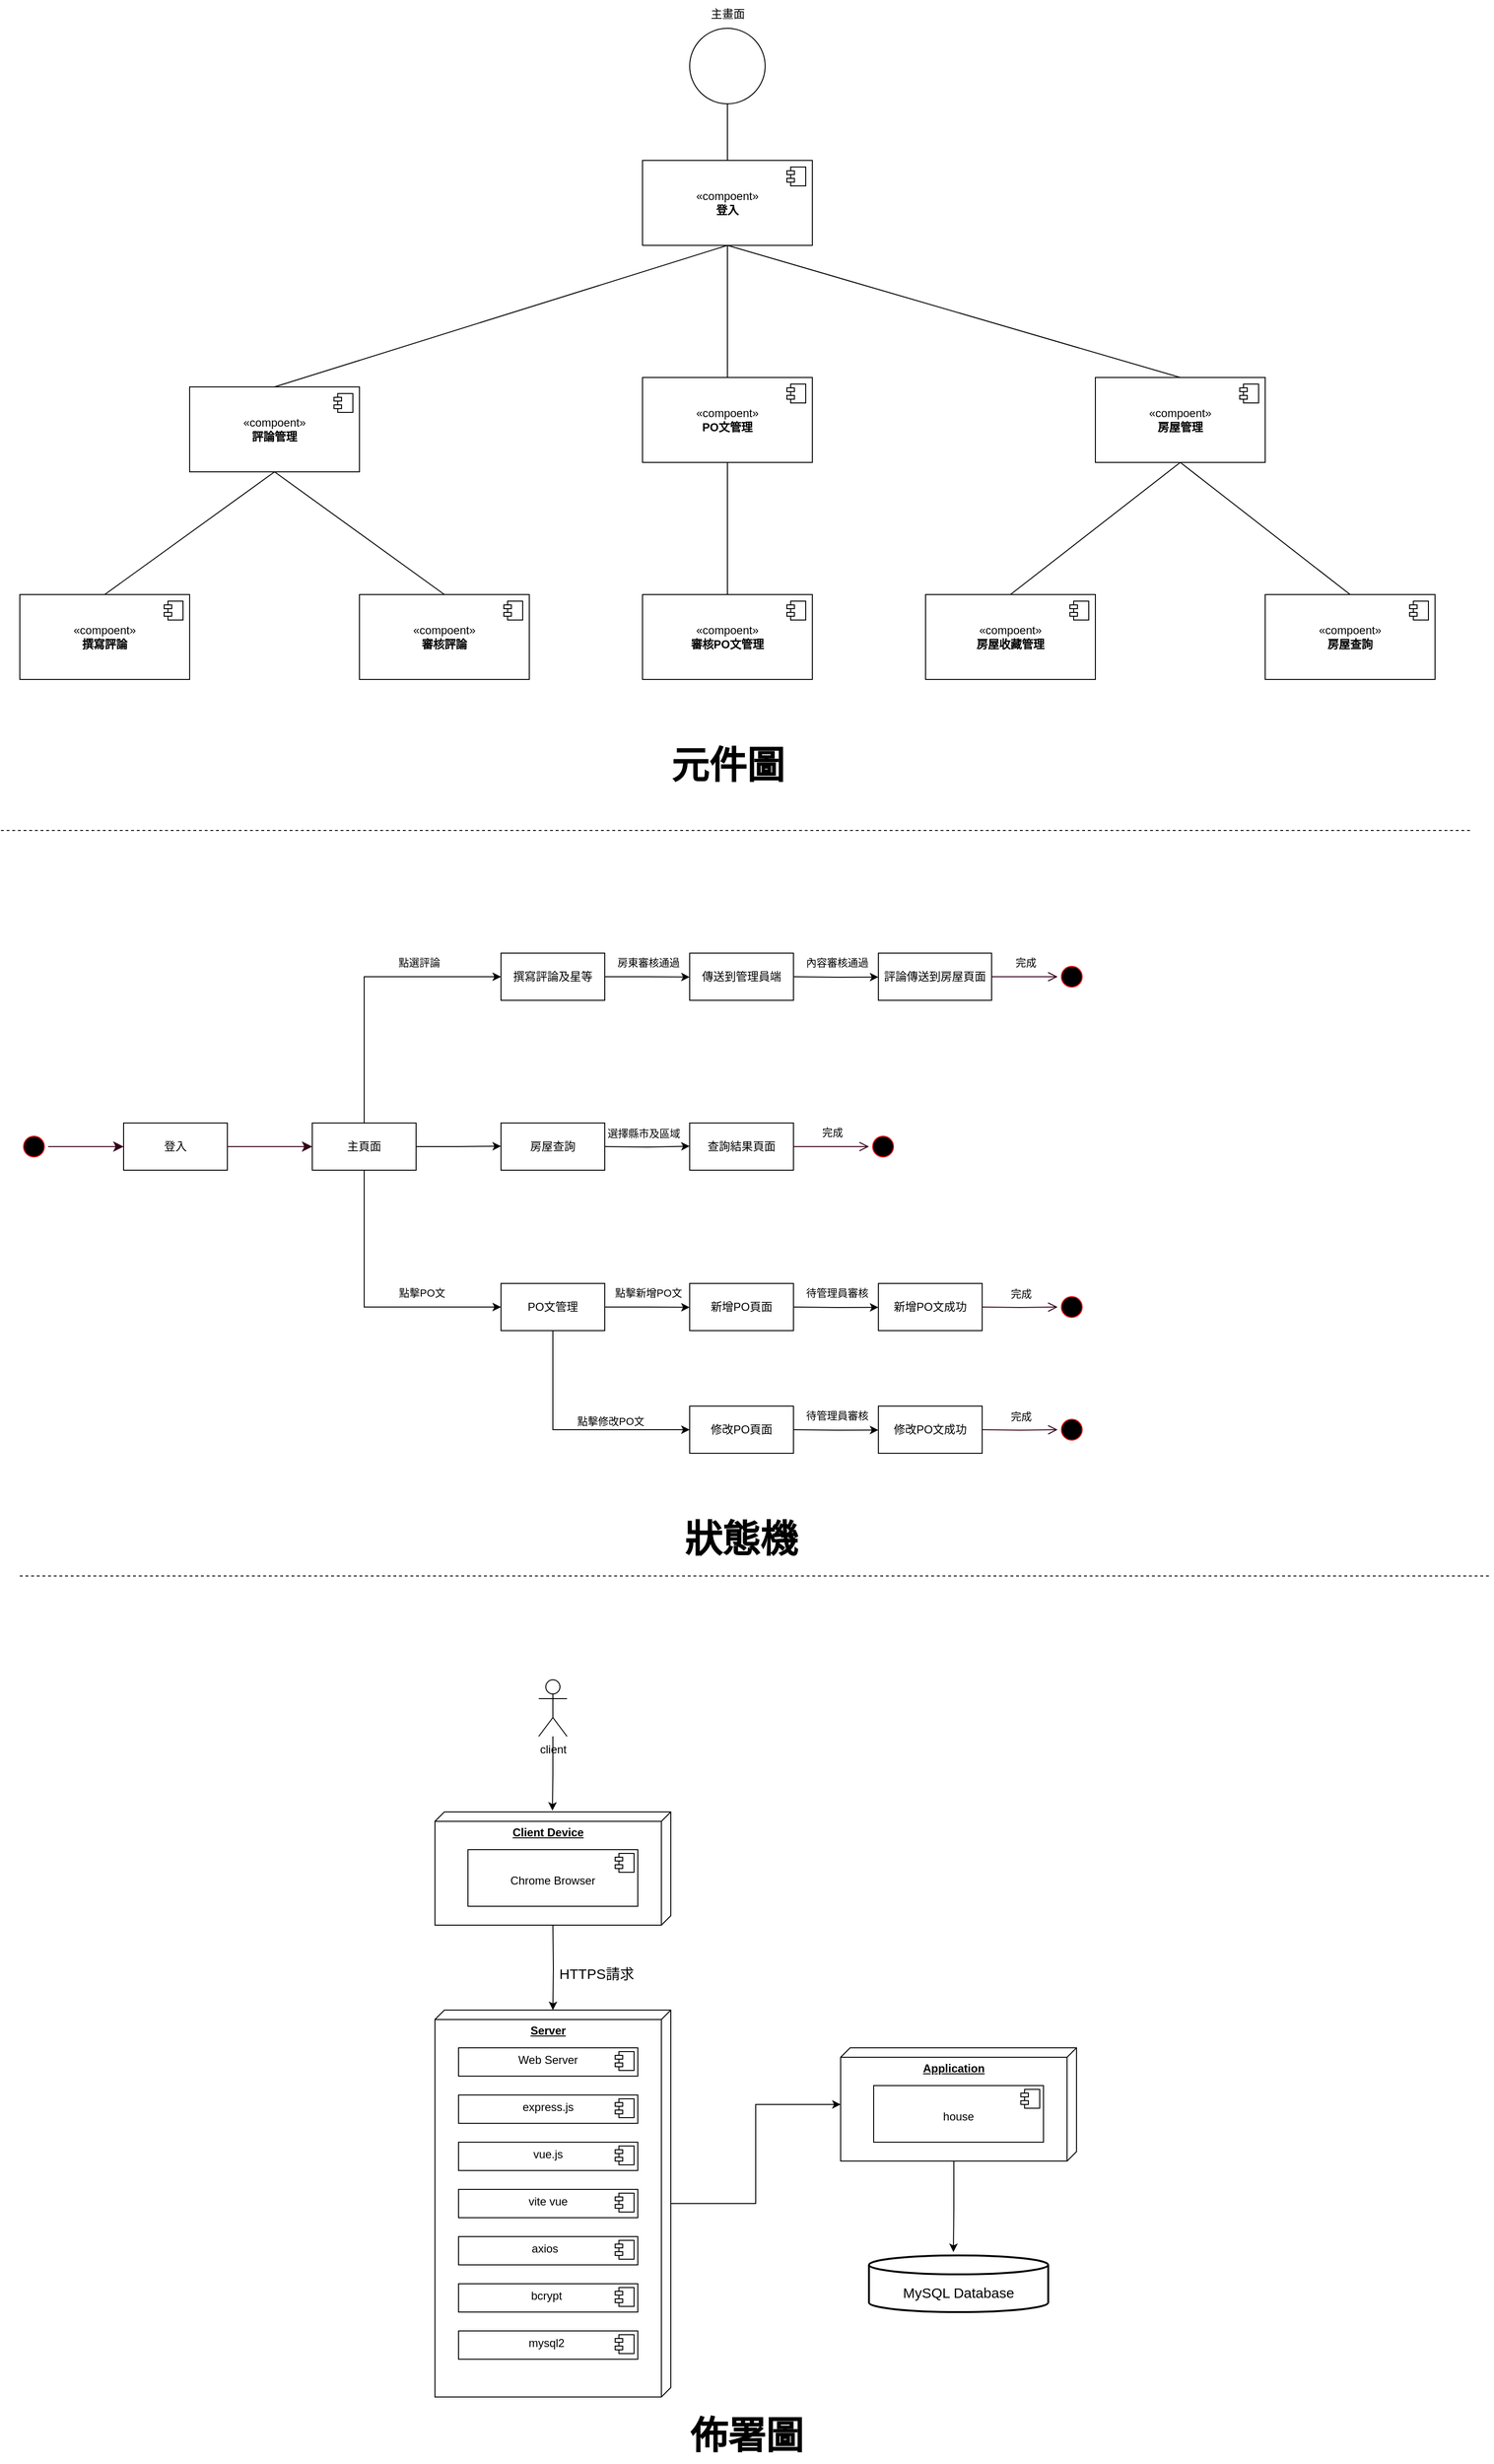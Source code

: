 <mxfile version="25.0.1">
  <diagram name="第 1 页" id="_i7Nsi_loY6YteiHFJjn">
    <mxGraphModel grid="1" page="1" gridSize="10" guides="1" tooltips="1" connect="1" arrows="1" fold="1" pageScale="1" pageWidth="827" pageHeight="1169" math="0" shadow="0">
      <root>
        <mxCell id="0" />
        <mxCell id="1" parent="0" />
        <mxCell id="TlzOl084ez7NkVIhYVSb-4" style="edgeStyle=orthogonalEdgeStyle;rounded=0;orthogonalLoop=1;jettySize=auto;html=1;exitX=0.5;exitY=1;exitDx=0;exitDy=0;endArrow=none;endFill=0;" edge="1" parent="1" source="TlzOl084ez7NkVIhYVSb-1" target="TlzOl084ez7NkVIhYVSb-2">
          <mxGeometry relative="1" as="geometry" />
        </mxCell>
        <mxCell id="TlzOl084ez7NkVIhYVSb-1" value="" style="ellipse;whiteSpace=wrap;html=1;aspect=fixed;" vertex="1" parent="1">
          <mxGeometry x="360" y="70" width="80" height="80" as="geometry" />
        </mxCell>
        <mxCell id="TlzOl084ez7NkVIhYVSb-11" style="rounded=0;orthogonalLoop=1;jettySize=auto;html=1;exitX=0.5;exitY=1;exitDx=0;exitDy=0;entryX=0.5;entryY=0;entryDx=0;entryDy=0;endArrow=none;endFill=0;" edge="1" parent="1" source="TlzOl084ez7NkVIhYVSb-2" target="TlzOl084ez7NkVIhYVSb-7">
          <mxGeometry relative="1" as="geometry" />
        </mxCell>
        <mxCell id="TlzOl084ez7NkVIhYVSb-12" style="edgeStyle=orthogonalEdgeStyle;rounded=0;orthogonalLoop=1;jettySize=auto;html=1;exitX=0.5;exitY=1;exitDx=0;exitDy=0;entryX=0.5;entryY=0;entryDx=0;entryDy=0;endArrow=none;endFill=0;" edge="1" parent="1" source="TlzOl084ez7NkVIhYVSb-2" target="TlzOl084ez7NkVIhYVSb-5">
          <mxGeometry relative="1" as="geometry" />
        </mxCell>
        <mxCell id="TlzOl084ez7NkVIhYVSb-14" style="rounded=0;orthogonalLoop=1;jettySize=auto;html=1;exitX=0.5;exitY=1;exitDx=0;exitDy=0;entryX=0.5;entryY=0;entryDx=0;entryDy=0;endArrow=none;endFill=0;" edge="1" parent="1" source="TlzOl084ez7NkVIhYVSb-2" target="TlzOl084ez7NkVIhYVSb-9">
          <mxGeometry relative="1" as="geometry" />
        </mxCell>
        <mxCell id="TlzOl084ez7NkVIhYVSb-2" value="«compoent»&lt;br&gt;&lt;b&gt;登入&lt;/b&gt;" style="html=1;dropTarget=0;whiteSpace=wrap;" vertex="1" parent="1">
          <mxGeometry x="310" y="210" width="180" height="90" as="geometry" />
        </mxCell>
        <mxCell id="TlzOl084ez7NkVIhYVSb-3" value="" style="shape=module;jettyWidth=8;jettyHeight=4;" vertex="1" parent="TlzOl084ez7NkVIhYVSb-2">
          <mxGeometry x="1" width="20" height="20" relative="1" as="geometry">
            <mxPoint x="-27" y="7" as="offset" />
          </mxGeometry>
        </mxCell>
        <mxCell id="TlzOl084ez7NkVIhYVSb-5" value="«compoent»&lt;br&gt;&lt;b&gt;PO文管理&lt;/b&gt;" style="html=1;dropTarget=0;whiteSpace=wrap;" vertex="1" parent="1">
          <mxGeometry x="310" y="440" width="180" height="90" as="geometry" />
        </mxCell>
        <mxCell id="TlzOl084ez7NkVIhYVSb-6" value="" style="shape=module;jettyWidth=8;jettyHeight=4;" vertex="1" parent="TlzOl084ez7NkVIhYVSb-5">
          <mxGeometry x="1" width="20" height="20" relative="1" as="geometry">
            <mxPoint x="-27" y="7" as="offset" />
          </mxGeometry>
        </mxCell>
        <mxCell id="TlzOl084ez7NkVIhYVSb-22" style="rounded=0;orthogonalLoop=1;jettySize=auto;html=1;exitX=0.5;exitY=1;exitDx=0;exitDy=0;entryX=0.5;entryY=0;entryDx=0;entryDy=0;endArrow=none;endFill=0;" edge="1" parent="1" source="TlzOl084ez7NkVIhYVSb-7" target="TlzOl084ez7NkVIhYVSb-18">
          <mxGeometry relative="1" as="geometry" />
        </mxCell>
        <mxCell id="TlzOl084ez7NkVIhYVSb-23" style="rounded=0;orthogonalLoop=1;jettySize=auto;html=1;exitX=0.5;exitY=1;exitDx=0;exitDy=0;entryX=0.5;entryY=0;entryDx=0;entryDy=0;endArrow=none;endFill=0;" edge="1" parent="1" source="TlzOl084ez7NkVIhYVSb-7" target="TlzOl084ez7NkVIhYVSb-20">
          <mxGeometry relative="1" as="geometry" />
        </mxCell>
        <mxCell id="TlzOl084ez7NkVIhYVSb-7" value="«compoent»&lt;br&gt;&lt;b&gt;評論管理&lt;/b&gt;" style="html=1;dropTarget=0;whiteSpace=wrap;" vertex="1" parent="1">
          <mxGeometry x="-170" y="450" width="180" height="90" as="geometry" />
        </mxCell>
        <mxCell id="TlzOl084ez7NkVIhYVSb-8" value="" style="shape=module;jettyWidth=8;jettyHeight=4;" vertex="1" parent="TlzOl084ez7NkVIhYVSb-7">
          <mxGeometry x="1" width="20" height="20" relative="1" as="geometry">
            <mxPoint x="-27" y="7" as="offset" />
          </mxGeometry>
        </mxCell>
        <mxCell id="TlzOl084ez7NkVIhYVSb-28" style="rounded=0;orthogonalLoop=1;jettySize=auto;html=1;exitX=0.5;exitY=1;exitDx=0;exitDy=0;entryX=0.5;entryY=0;entryDx=0;entryDy=0;endArrow=none;endFill=0;" edge="1" parent="1" source="TlzOl084ez7NkVIhYVSb-9" target="TlzOl084ez7NkVIhYVSb-24">
          <mxGeometry relative="1" as="geometry" />
        </mxCell>
        <mxCell id="TlzOl084ez7NkVIhYVSb-29" style="rounded=0;orthogonalLoop=1;jettySize=auto;html=1;exitX=0.5;exitY=1;exitDx=0;exitDy=0;entryX=0.5;entryY=0;entryDx=0;entryDy=0;endArrow=none;endFill=0;" edge="1" parent="1" source="TlzOl084ez7NkVIhYVSb-9" target="TlzOl084ez7NkVIhYVSb-26">
          <mxGeometry relative="1" as="geometry" />
        </mxCell>
        <mxCell id="TlzOl084ez7NkVIhYVSb-9" value="«compoent»&lt;br&gt;&lt;b&gt;房屋管理&lt;/b&gt;" style="html=1;dropTarget=0;whiteSpace=wrap;" vertex="1" parent="1">
          <mxGeometry x="790" y="440" width="180" height="90" as="geometry" />
        </mxCell>
        <mxCell id="TlzOl084ez7NkVIhYVSb-10" value="" style="shape=module;jettyWidth=8;jettyHeight=4;" vertex="1" parent="TlzOl084ez7NkVIhYVSb-9">
          <mxGeometry x="1" width="20" height="20" relative="1" as="geometry">
            <mxPoint x="-27" y="7" as="offset" />
          </mxGeometry>
        </mxCell>
        <mxCell id="TlzOl084ez7NkVIhYVSb-15" style="rounded=0;orthogonalLoop=1;jettySize=auto;html=1;exitX=0.5;exitY=1;exitDx=0;exitDy=0;entryX=0.5;entryY=0;entryDx=0;entryDy=0;endArrow=none;endFill=0;" edge="1" parent="1" source="TlzOl084ez7NkVIhYVSb-5" target="TlzOl084ez7NkVIhYVSb-16">
          <mxGeometry relative="1" as="geometry">
            <mxPoint x="400" y="530" as="sourcePoint" />
          </mxGeometry>
        </mxCell>
        <mxCell id="TlzOl084ez7NkVIhYVSb-16" value="«compoent»&lt;div&gt;&lt;b&gt;審核PO文管理&lt;/b&gt;&lt;/div&gt;" style="html=1;dropTarget=0;whiteSpace=wrap;" vertex="1" parent="1">
          <mxGeometry x="310" y="670" width="180" height="90" as="geometry" />
        </mxCell>
        <mxCell id="TlzOl084ez7NkVIhYVSb-17" value="" style="shape=module;jettyWidth=8;jettyHeight=4;" vertex="1" parent="TlzOl084ez7NkVIhYVSb-16">
          <mxGeometry x="1" width="20" height="20" relative="1" as="geometry">
            <mxPoint x="-27" y="7" as="offset" />
          </mxGeometry>
        </mxCell>
        <mxCell id="TlzOl084ez7NkVIhYVSb-18" value="«compoent»&lt;br&gt;&lt;b&gt;撰寫評論&lt;/b&gt;" style="html=1;dropTarget=0;whiteSpace=wrap;" vertex="1" parent="1">
          <mxGeometry x="-350" y="670" width="180" height="90" as="geometry" />
        </mxCell>
        <mxCell id="TlzOl084ez7NkVIhYVSb-19" value="" style="shape=module;jettyWidth=8;jettyHeight=4;" vertex="1" parent="TlzOl084ez7NkVIhYVSb-18">
          <mxGeometry x="1" width="20" height="20" relative="1" as="geometry">
            <mxPoint x="-27" y="7" as="offset" />
          </mxGeometry>
        </mxCell>
        <mxCell id="TlzOl084ez7NkVIhYVSb-20" value="«compoent»&lt;br&gt;&lt;b&gt;審核評論&lt;/b&gt;" style="html=1;dropTarget=0;whiteSpace=wrap;" vertex="1" parent="1">
          <mxGeometry x="10" y="670" width="180" height="90" as="geometry" />
        </mxCell>
        <mxCell id="TlzOl084ez7NkVIhYVSb-21" value="" style="shape=module;jettyWidth=8;jettyHeight=4;" vertex="1" parent="TlzOl084ez7NkVIhYVSb-20">
          <mxGeometry x="1" width="20" height="20" relative="1" as="geometry">
            <mxPoint x="-27" y="7" as="offset" />
          </mxGeometry>
        </mxCell>
        <mxCell id="TlzOl084ez7NkVIhYVSb-24" value="«compoent»&lt;br&gt;&lt;b&gt;房屋收藏管理&lt;/b&gt;" style="html=1;dropTarget=0;whiteSpace=wrap;" vertex="1" parent="1">
          <mxGeometry x="610" y="670" width="180" height="90" as="geometry" />
        </mxCell>
        <mxCell id="TlzOl084ez7NkVIhYVSb-25" value="" style="shape=module;jettyWidth=8;jettyHeight=4;" vertex="1" parent="TlzOl084ez7NkVIhYVSb-24">
          <mxGeometry x="1" width="20" height="20" relative="1" as="geometry">
            <mxPoint x="-27" y="7" as="offset" />
          </mxGeometry>
        </mxCell>
        <mxCell id="TlzOl084ez7NkVIhYVSb-26" value="«compoent»&lt;br&gt;&lt;b&gt;房屋查詢&lt;/b&gt;" style="html=1;dropTarget=0;whiteSpace=wrap;" vertex="1" parent="1">
          <mxGeometry x="970" y="670" width="180" height="90" as="geometry" />
        </mxCell>
        <mxCell id="TlzOl084ez7NkVIhYVSb-27" value="" style="shape=module;jettyWidth=8;jettyHeight=4;" vertex="1" parent="TlzOl084ez7NkVIhYVSb-26">
          <mxGeometry x="1" width="20" height="20" relative="1" as="geometry">
            <mxPoint x="-27" y="7" as="offset" />
          </mxGeometry>
        </mxCell>
        <mxCell id="TlzOl084ez7NkVIhYVSb-30" value="主畫面" style="text;html=1;align=center;verticalAlign=middle;resizable=0;points=[];autosize=1;strokeColor=none;fillColor=none;" vertex="1" parent="1">
          <mxGeometry x="370" y="40" width="60" height="30" as="geometry" />
        </mxCell>
        <mxCell id="TlzOl084ez7NkVIhYVSb-31" value="&lt;font style=&quot;font-size: 40px;&quot;&gt;&lt;b&gt;元件圖&lt;/b&gt;&lt;/font&gt;" style="text;html=1;align=center;verticalAlign=middle;resizable=0;points=[];autosize=1;strokeColor=none;fillColor=none;" vertex="1" parent="1">
          <mxGeometry x="330" y="820" width="140" height="60" as="geometry" />
        </mxCell>
        <mxCell id="TlzOl084ez7NkVIhYVSb-32" value="" style="endArrow=none;dashed=1;html=1;rounded=0;" edge="1" parent="1">
          <mxGeometry width="50" height="50" relative="1" as="geometry">
            <mxPoint x="-370" y="920" as="sourcePoint" />
            <mxPoint x="1190" y="920" as="targetPoint" />
          </mxGeometry>
        </mxCell>
        <mxCell id="TlzOl084ez7NkVIhYVSb-33" value="" style="ellipse;html=1;shape=startState;fillColor=#000000;strokeColor=#ff0000;" vertex="1" parent="1">
          <mxGeometry x="-350" y="1240" width="30" height="30" as="geometry" />
        </mxCell>
        <mxCell id="TlzOl084ez7NkVIhYVSb-34" value="" style="edgeStyle=orthogonalEdgeStyle;html=1;verticalAlign=bottom;endArrow=classic;endSize=8;strokeColor=#33001A;rounded=0;endFill=1;" edge="1" parent="1" source="TlzOl084ez7NkVIhYVSb-33">
          <mxGeometry relative="1" as="geometry">
            <mxPoint x="-240" y="1255" as="targetPoint" />
          </mxGeometry>
        </mxCell>
        <mxCell id="TlzOl084ez7NkVIhYVSb-35" value="登入" style="html=1;whiteSpace=wrap;" vertex="1" parent="1">
          <mxGeometry x="-240" y="1230" width="110" height="50" as="geometry" />
        </mxCell>
        <mxCell id="TlzOl084ez7NkVIhYVSb-36" value="" style="edgeStyle=orthogonalEdgeStyle;html=1;verticalAlign=bottom;endArrow=classic;endSize=8;strokeColor=#33001A;rounded=0;exitX=1;exitY=0.5;exitDx=0;exitDy=0;endFill=1;" edge="1" parent="1" source="TlzOl084ez7NkVIhYVSb-35">
          <mxGeometry relative="1" as="geometry">
            <mxPoint x="-40" y="1255" as="targetPoint" />
            <mxPoint x="-120" y="1255" as="sourcePoint" />
          </mxGeometry>
        </mxCell>
        <mxCell id="TlzOl084ez7NkVIhYVSb-38" style="edgeStyle=orthogonalEdgeStyle;rounded=0;orthogonalLoop=1;jettySize=auto;html=1;exitX=1;exitY=0.5;exitDx=0;exitDy=0;" edge="1" parent="1" source="TlzOl084ez7NkVIhYVSb-37">
          <mxGeometry relative="1" as="geometry">
            <mxPoint x="160" y="1254.571" as="targetPoint" />
          </mxGeometry>
        </mxCell>
        <mxCell id="TlzOl084ez7NkVIhYVSb-48" style="edgeStyle=orthogonalEdgeStyle;rounded=0;orthogonalLoop=1;jettySize=auto;html=1;exitX=0.5;exitY=0;exitDx=0;exitDy=0;entryX=0;entryY=0.5;entryDx=0;entryDy=0;" edge="1" parent="1" source="TlzOl084ez7NkVIhYVSb-37" target="TlzOl084ez7NkVIhYVSb-49">
          <mxGeometry relative="1" as="geometry">
            <mxPoint x="130" y="1060" as="targetPoint" />
          </mxGeometry>
        </mxCell>
        <mxCell id="TlzOl084ez7NkVIhYVSb-51" value="點選評論" style="edgeLabel;html=1;align=center;verticalAlign=middle;resizable=0;points=[];" connectable="0" vertex="1" parent="TlzOl084ez7NkVIhYVSb-48">
          <mxGeometry x="0.418" y="2" relative="1" as="geometry">
            <mxPoint y="-13" as="offset" />
          </mxGeometry>
        </mxCell>
        <mxCell id="TlzOl084ez7NkVIhYVSb-37" value="主頁面" style="html=1;whiteSpace=wrap;" vertex="1" parent="1">
          <mxGeometry x="-40" y="1230" width="110" height="50" as="geometry" />
        </mxCell>
        <mxCell id="TlzOl084ez7NkVIhYVSb-39" value="房屋查詢" style="html=1;whiteSpace=wrap;" vertex="1" parent="1">
          <mxGeometry x="160" y="1230" width="110" height="50" as="geometry" />
        </mxCell>
        <mxCell id="TlzOl084ez7NkVIhYVSb-40" style="edgeStyle=orthogonalEdgeStyle;rounded=0;orthogonalLoop=1;jettySize=auto;html=1;exitX=1;exitY=0.5;exitDx=0;exitDy=0;" edge="1" parent="1">
          <mxGeometry relative="1" as="geometry">
            <mxPoint x="360" y="1254.571" as="targetPoint" />
            <mxPoint x="270" y="1255" as="sourcePoint" />
          </mxGeometry>
        </mxCell>
        <mxCell id="TlzOl084ez7NkVIhYVSb-42" value="選擇縣市及區域" style="edgeLabel;html=1;align=center;verticalAlign=middle;resizable=0;points=[];" connectable="0" vertex="1" parent="TlzOl084ez7NkVIhYVSb-40">
          <mxGeometry x="-0.275" y="-1" relative="1" as="geometry">
            <mxPoint x="8" y="-16" as="offset" />
          </mxGeometry>
        </mxCell>
        <mxCell id="TlzOl084ez7NkVIhYVSb-41" value="查詢結果頁面" style="html=1;whiteSpace=wrap;" vertex="1" parent="1">
          <mxGeometry x="360" y="1230" width="110" height="50" as="geometry" />
        </mxCell>
        <mxCell id="TlzOl084ez7NkVIhYVSb-43" value="" style="ellipse;html=1;shape=startState;fillColor=#000000;strokeColor=#ff0000;" vertex="1" parent="1">
          <mxGeometry x="550" y="1240" width="30" height="30" as="geometry" />
        </mxCell>
        <mxCell id="TlzOl084ez7NkVIhYVSb-44" value="" style="edgeStyle=orthogonalEdgeStyle;html=1;verticalAlign=bottom;endArrow=open;endSize=8;strokeColor=#33001A;rounded=0;exitX=1;exitY=0.5;exitDx=0;exitDy=0;entryX=0;entryY=0.5;entryDx=0;entryDy=0;" edge="1" parent="1" source="TlzOl084ez7NkVIhYVSb-41" target="TlzOl084ez7NkVIhYVSb-43">
          <mxGeometry relative="1" as="geometry">
            <mxPoint x="565" y="1269" as="targetPoint" />
            <mxPoint x="800" y="1279" as="sourcePoint" />
          </mxGeometry>
        </mxCell>
        <mxCell id="TlzOl084ez7NkVIhYVSb-45" value="完成" style="edgeLabel;html=1;align=center;verticalAlign=middle;resizable=0;points=[];" connectable="0" vertex="1" parent="TlzOl084ez7NkVIhYVSb-44">
          <mxGeometry x="-0.056" y="2" relative="1" as="geometry">
            <mxPoint x="3" y="-13" as="offset" />
          </mxGeometry>
        </mxCell>
        <mxCell id="TlzOl084ez7NkVIhYVSb-52" style="edgeStyle=orthogonalEdgeStyle;rounded=0;orthogonalLoop=1;jettySize=auto;html=1;exitX=1;exitY=0.5;exitDx=0;exitDy=0;" edge="1" parent="1" source="TlzOl084ez7NkVIhYVSb-49">
          <mxGeometry relative="1" as="geometry">
            <mxPoint x="360" y="1075.333" as="targetPoint" />
          </mxGeometry>
        </mxCell>
        <mxCell id="TlzOl084ez7NkVIhYVSb-55" value="房東審核通過" style="edgeLabel;html=1;align=center;verticalAlign=middle;resizable=0;points=[];" connectable="0" vertex="1" parent="TlzOl084ez7NkVIhYVSb-52">
          <mxGeometry x="0.034" relative="1" as="geometry">
            <mxPoint y="-16" as="offset" />
          </mxGeometry>
        </mxCell>
        <mxCell id="TlzOl084ez7NkVIhYVSb-49" value="撰寫評論及星等" style="html=1;whiteSpace=wrap;" vertex="1" parent="1">
          <mxGeometry x="160" y="1050" width="110" height="50" as="geometry" />
        </mxCell>
        <mxCell id="TlzOl084ez7NkVIhYVSb-53" value="傳送到管理員端" style="html=1;whiteSpace=wrap;" vertex="1" parent="1">
          <mxGeometry x="360" y="1050" width="110" height="50" as="geometry" />
        </mxCell>
        <mxCell id="TlzOl084ez7NkVIhYVSb-56" style="edgeStyle=orthogonalEdgeStyle;rounded=0;orthogonalLoop=1;jettySize=auto;html=1;exitX=1;exitY=0.5;exitDx=0;exitDy=0;" edge="1" parent="1">
          <mxGeometry relative="1" as="geometry">
            <mxPoint x="560" y="1075.333" as="targetPoint" />
            <mxPoint x="470" y="1075" as="sourcePoint" />
          </mxGeometry>
        </mxCell>
        <mxCell id="TlzOl084ez7NkVIhYVSb-57" value="內容審核通過" style="edgeLabel;html=1;align=center;verticalAlign=middle;resizable=0;points=[];" connectable="0" vertex="1" parent="TlzOl084ez7NkVIhYVSb-56">
          <mxGeometry x="0.034" relative="1" as="geometry">
            <mxPoint y="-16" as="offset" />
          </mxGeometry>
        </mxCell>
        <mxCell id="TlzOl084ez7NkVIhYVSb-58" value="評論傳送到房屋頁面" style="html=1;whiteSpace=wrap;" vertex="1" parent="1">
          <mxGeometry x="560" y="1050" width="120" height="50" as="geometry" />
        </mxCell>
        <mxCell id="TlzOl084ez7NkVIhYVSb-64" value="" style="ellipse;html=1;shape=startState;fillColor=#000000;strokeColor=#ff0000;" vertex="1" parent="1">
          <mxGeometry x="750" y="1060" width="30" height="30" as="geometry" />
        </mxCell>
        <mxCell id="TlzOl084ez7NkVIhYVSb-65" value="" style="edgeStyle=orthogonalEdgeStyle;html=1;verticalAlign=bottom;endArrow=open;endSize=8;strokeColor=#33001A;rounded=0;entryX=0;entryY=0.5;entryDx=0;entryDy=0;exitX=1;exitY=0.5;exitDx=0;exitDy=0;" edge="1" parent="1" target="TlzOl084ez7NkVIhYVSb-64" source="TlzOl084ez7NkVIhYVSb-58">
          <mxGeometry relative="1" as="geometry">
            <mxPoint x="765" y="1089" as="targetPoint" />
            <mxPoint x="690" y="1075" as="sourcePoint" />
          </mxGeometry>
        </mxCell>
        <mxCell id="TlzOl084ez7NkVIhYVSb-66" value="完成" style="edgeLabel;html=1;align=center;verticalAlign=middle;resizable=0;points=[];" connectable="0" vertex="1" parent="TlzOl084ez7NkVIhYVSb-65">
          <mxGeometry x="-0.056" y="2" relative="1" as="geometry">
            <mxPoint x="3" y="-13" as="offset" />
          </mxGeometry>
        </mxCell>
        <mxCell id="TlzOl084ez7NkVIhYVSb-67" style="edgeStyle=orthogonalEdgeStyle;rounded=0;orthogonalLoop=1;jettySize=auto;html=1;exitX=0.5;exitY=1;exitDx=0;exitDy=0;entryX=0;entryY=0.5;entryDx=0;entryDy=0;" edge="1" parent="1" source="TlzOl084ez7NkVIhYVSb-37" target="TlzOl084ez7NkVIhYVSb-73">
          <mxGeometry relative="1" as="geometry">
            <mxPoint x="75" y="1330" as="targetPoint" />
            <mxPoint x="-40" y="1500" as="sourcePoint" />
          </mxGeometry>
        </mxCell>
        <mxCell id="TlzOl084ez7NkVIhYVSb-68" value="點擊PO文" style="edgeLabel;html=1;align=center;verticalAlign=middle;resizable=0;points=[];" connectable="0" vertex="1" parent="TlzOl084ez7NkVIhYVSb-67">
          <mxGeometry x="0.418" y="2" relative="1" as="geometry">
            <mxPoint y="-13" as="offset" />
          </mxGeometry>
        </mxCell>
        <mxCell id="TlzOl084ez7NkVIhYVSb-71" style="edgeStyle=orthogonalEdgeStyle;rounded=0;orthogonalLoop=1;jettySize=auto;html=1;exitX=1;exitY=0.5;exitDx=0;exitDy=0;" edge="1" parent="1" source="TlzOl084ez7NkVIhYVSb-73">
          <mxGeometry relative="1" as="geometry">
            <mxPoint x="360" y="1425.333" as="targetPoint" />
          </mxGeometry>
        </mxCell>
        <mxCell id="TlzOl084ez7NkVIhYVSb-72" value="點擊新增PO文" style="edgeLabel;html=1;align=center;verticalAlign=middle;resizable=0;points=[];" connectable="0" vertex="1" parent="TlzOl084ez7NkVIhYVSb-71">
          <mxGeometry x="0.034" relative="1" as="geometry">
            <mxPoint y="-16" as="offset" />
          </mxGeometry>
        </mxCell>
        <mxCell id="TlzOl084ez7NkVIhYVSb-90" style="edgeStyle=orthogonalEdgeStyle;rounded=0;orthogonalLoop=1;jettySize=auto;html=1;exitX=0.5;exitY=1;exitDx=0;exitDy=0;entryX=0;entryY=0.5;entryDx=0;entryDy=0;" edge="1" parent="1" source="TlzOl084ez7NkVIhYVSb-73" target="TlzOl084ez7NkVIhYVSb-83">
          <mxGeometry relative="1" as="geometry" />
        </mxCell>
        <mxCell id="TlzOl084ez7NkVIhYVSb-73" value="PO文管理" style="html=1;whiteSpace=wrap;" vertex="1" parent="1">
          <mxGeometry x="160" y="1400" width="110" height="50" as="geometry" />
        </mxCell>
        <mxCell id="TlzOl084ez7NkVIhYVSb-74" value="新增PO頁面" style="html=1;whiteSpace=wrap;" vertex="1" parent="1">
          <mxGeometry x="360" y="1400" width="110" height="50" as="geometry" />
        </mxCell>
        <mxCell id="TlzOl084ez7NkVIhYVSb-75" style="edgeStyle=orthogonalEdgeStyle;rounded=0;orthogonalLoop=1;jettySize=auto;html=1;exitX=1;exitY=0.5;exitDx=0;exitDy=0;" edge="1" parent="1">
          <mxGeometry relative="1" as="geometry">
            <mxPoint x="560" y="1425.333" as="targetPoint" />
            <mxPoint x="470" y="1425" as="sourcePoint" />
          </mxGeometry>
        </mxCell>
        <mxCell id="TlzOl084ez7NkVIhYVSb-76" value="待管理員審核" style="edgeLabel;html=1;align=center;verticalAlign=middle;resizable=0;points=[];" connectable="0" vertex="1" parent="TlzOl084ez7NkVIhYVSb-75">
          <mxGeometry x="0.034" relative="1" as="geometry">
            <mxPoint y="-16" as="offset" />
          </mxGeometry>
        </mxCell>
        <mxCell id="TlzOl084ez7NkVIhYVSb-77" value="新增PO文成功" style="html=1;whiteSpace=wrap;" vertex="1" parent="1">
          <mxGeometry x="560" y="1400" width="110" height="50" as="geometry" />
        </mxCell>
        <mxCell id="TlzOl084ez7NkVIhYVSb-78" value="" style="ellipse;html=1;shape=startState;fillColor=#000000;strokeColor=#ff0000;" vertex="1" parent="1">
          <mxGeometry x="750" y="1410" width="30" height="30" as="geometry" />
        </mxCell>
        <mxCell id="TlzOl084ez7NkVIhYVSb-79" value="" style="edgeStyle=orthogonalEdgeStyle;html=1;verticalAlign=bottom;endArrow=open;endSize=8;strokeColor=#33001A;rounded=0;exitX=1;exitY=0.5;exitDx=0;exitDy=0;entryX=0;entryY=0.5;entryDx=0;entryDy=0;" edge="1" parent="1" target="TlzOl084ez7NkVIhYVSb-78">
          <mxGeometry relative="1" as="geometry">
            <mxPoint x="765" y="1439" as="targetPoint" />
            <mxPoint x="670" y="1425" as="sourcePoint" />
          </mxGeometry>
        </mxCell>
        <mxCell id="TlzOl084ez7NkVIhYVSb-80" value="完成" style="edgeLabel;html=1;align=center;verticalAlign=middle;resizable=0;points=[];" connectable="0" vertex="1" parent="TlzOl084ez7NkVIhYVSb-79">
          <mxGeometry x="-0.056" y="2" relative="1" as="geometry">
            <mxPoint x="3" y="-13" as="offset" />
          </mxGeometry>
        </mxCell>
        <mxCell id="TlzOl084ez7NkVIhYVSb-81" value="&lt;span style=&quot;font-size: 40px;&quot;&gt;&lt;b&gt;狀態機&lt;/b&gt;&lt;/span&gt;" style="text;html=1;align=center;verticalAlign=middle;resizable=0;points=[];autosize=1;strokeColor=none;fillColor=none;" vertex="1" parent="1">
          <mxGeometry x="344" y="1640" width="140" height="60" as="geometry" />
        </mxCell>
        <mxCell id="TlzOl084ez7NkVIhYVSb-82" value="點擊修改PO文" style="edgeLabel;html=1;align=center;verticalAlign=middle;resizable=0;points=[];" connectable="0" vertex="1" parent="1">
          <mxGeometry x="270.003" y="1540.004" as="geometry">
            <mxPoint x="6" y="6" as="offset" />
          </mxGeometry>
        </mxCell>
        <mxCell id="TlzOl084ez7NkVIhYVSb-83" value="修改PO頁面" style="html=1;whiteSpace=wrap;" vertex="1" parent="1">
          <mxGeometry x="360" y="1530" width="110" height="50" as="geometry" />
        </mxCell>
        <mxCell id="TlzOl084ez7NkVIhYVSb-84" style="edgeStyle=orthogonalEdgeStyle;rounded=0;orthogonalLoop=1;jettySize=auto;html=1;exitX=1;exitY=0.5;exitDx=0;exitDy=0;" edge="1" parent="1">
          <mxGeometry relative="1" as="geometry">
            <mxPoint x="560" y="1555.333" as="targetPoint" />
            <mxPoint x="470" y="1555" as="sourcePoint" />
          </mxGeometry>
        </mxCell>
        <mxCell id="TlzOl084ez7NkVIhYVSb-85" value="待管理員審核" style="edgeLabel;html=1;align=center;verticalAlign=middle;resizable=0;points=[];" connectable="0" vertex="1" parent="TlzOl084ez7NkVIhYVSb-84">
          <mxGeometry x="0.034" relative="1" as="geometry">
            <mxPoint y="-16" as="offset" />
          </mxGeometry>
        </mxCell>
        <mxCell id="TlzOl084ez7NkVIhYVSb-86" value="修改PO文成功" style="html=1;whiteSpace=wrap;" vertex="1" parent="1">
          <mxGeometry x="560" y="1530" width="110" height="50" as="geometry" />
        </mxCell>
        <mxCell id="TlzOl084ez7NkVIhYVSb-87" value="" style="ellipse;html=1;shape=startState;fillColor=#000000;strokeColor=#ff0000;" vertex="1" parent="1">
          <mxGeometry x="750" y="1540" width="30" height="30" as="geometry" />
        </mxCell>
        <mxCell id="TlzOl084ez7NkVIhYVSb-88" value="" style="edgeStyle=orthogonalEdgeStyle;html=1;verticalAlign=bottom;endArrow=open;endSize=8;strokeColor=#33001A;rounded=0;exitX=1;exitY=0.5;exitDx=0;exitDy=0;entryX=0;entryY=0.5;entryDx=0;entryDy=0;" edge="1" parent="1" target="TlzOl084ez7NkVIhYVSb-87">
          <mxGeometry relative="1" as="geometry">
            <mxPoint x="765" y="1569" as="targetPoint" />
            <mxPoint x="670" y="1555" as="sourcePoint" />
          </mxGeometry>
        </mxCell>
        <mxCell id="TlzOl084ez7NkVIhYVSb-89" value="完成" style="edgeLabel;html=1;align=center;verticalAlign=middle;resizable=0;points=[];" connectable="0" vertex="1" parent="TlzOl084ez7NkVIhYVSb-88">
          <mxGeometry x="-0.056" y="2" relative="1" as="geometry">
            <mxPoint x="3" y="-13" as="offset" />
          </mxGeometry>
        </mxCell>
        <mxCell id="TlzOl084ez7NkVIhYVSb-91" value="" style="endArrow=none;dashed=1;html=1;rounded=0;" edge="1" parent="1">
          <mxGeometry width="50" height="50" relative="1" as="geometry">
            <mxPoint x="-350" y="1710" as="sourcePoint" />
            <mxPoint x="1210" y="1710" as="targetPoint" />
          </mxGeometry>
        </mxCell>
        <mxCell id="TlzOl084ez7NkVIhYVSb-92" value="client" style="shape=umlActor;verticalLabelPosition=bottom;verticalAlign=top;html=1;" vertex="1" parent="1">
          <mxGeometry x="200" y="1820" width="30" height="60" as="geometry" />
        </mxCell>
        <mxCell id="TlzOl084ez7NkVIhYVSb-97" value="&lt;b&gt;&lt;font style=&quot;font-size: 12px;&quot;&gt;Client Device&lt;/font&gt;&lt;/b&gt;" style="verticalAlign=top;align=center;spacingTop=8;spacingLeft=2;spacingRight=12;shape=cube;size=10;direction=south;fontStyle=4;html=1;whiteSpace=wrap;" vertex="1" parent="1">
          <mxGeometry x="90" y="1960" width="250" height="120" as="geometry" />
        </mxCell>
        <mxCell id="TlzOl084ez7NkVIhYVSb-106" style="edgeStyle=orthogonalEdgeStyle;rounded=0;orthogonalLoop=1;jettySize=auto;html=1;" edge="1" parent="1" target="TlzOl084ez7NkVIhYVSb-104">
          <mxGeometry relative="1" as="geometry">
            <mxPoint x="215" y="2080" as="sourcePoint" />
          </mxGeometry>
        </mxCell>
        <mxCell id="TlzOl084ez7NkVIhYVSb-109" value="&lt;font style=&quot;font-size: 15px;&quot;&gt;HTTPS請求&lt;/font&gt;" style="edgeLabel;html=1;align=center;verticalAlign=middle;resizable=0;points=[];" connectable="0" vertex="1" parent="TlzOl084ez7NkVIhYVSb-106">
          <mxGeometry x="-0.256" y="-2" relative="1" as="geometry">
            <mxPoint x="47" y="17" as="offset" />
          </mxGeometry>
        </mxCell>
        <mxCell id="TlzOl084ez7NkVIhYVSb-98" value="&lt;p style=&quot;margin:0px;margin-top:6px;text-align:center;&quot;&gt;&lt;b&gt;&lt;br&gt;&lt;/b&gt;&lt;/p&gt;&lt;p style=&quot;margin:0px;margin-top:6px;text-align:center;&quot;&gt;Chrome Browser&lt;/p&gt;&lt;p style=&quot;margin:0px;margin-left:8px;&quot;&gt;&lt;br&gt;&lt;/p&gt;" style="align=left;overflow=fill;html=1;dropTarget=0;whiteSpace=wrap;" vertex="1" parent="1">
          <mxGeometry x="125" y="2000" width="180" height="60" as="geometry" />
        </mxCell>
        <mxCell id="TlzOl084ez7NkVIhYVSb-99" value="" style="shape=component;jettyWidth=8;jettyHeight=4;" vertex="1" parent="TlzOl084ez7NkVIhYVSb-98">
          <mxGeometry x="1" width="20" height="20" relative="1" as="geometry">
            <mxPoint x="-24" y="4" as="offset" />
          </mxGeometry>
        </mxCell>
        <mxCell id="TlzOl084ez7NkVIhYVSb-103" style="edgeStyle=orthogonalEdgeStyle;rounded=0;orthogonalLoop=1;jettySize=auto;html=1;entryX=-0.011;entryY=0.502;entryDx=0;entryDy=0;entryPerimeter=0;" edge="1" parent="1" source="TlzOl084ez7NkVIhYVSb-92" target="TlzOl084ez7NkVIhYVSb-97">
          <mxGeometry relative="1" as="geometry" />
        </mxCell>
        <mxCell id="TlzOl084ez7NkVIhYVSb-108" style="edgeStyle=orthogonalEdgeStyle;rounded=0;orthogonalLoop=1;jettySize=auto;html=1;" edge="1" parent="1" source="TlzOl084ez7NkVIhYVSb-104" target="TlzOl084ez7NkVIhYVSb-107">
          <mxGeometry relative="1" as="geometry" />
        </mxCell>
        <mxCell id="TlzOl084ez7NkVIhYVSb-104" value="&lt;b&gt;&lt;font style=&quot;font-size: 12px;&quot;&gt;Server&lt;/font&gt;&lt;/b&gt;" style="verticalAlign=top;align=center;spacingTop=8;spacingLeft=2;spacingRight=12;shape=cube;size=10;direction=south;fontStyle=4;html=1;whiteSpace=wrap;" vertex="1" parent="1">
          <mxGeometry x="90" y="2170" width="250" height="410" as="geometry" />
        </mxCell>
        <mxCell id="TlzOl084ez7NkVIhYVSb-107" value="&lt;b&gt;&lt;font style=&quot;font-size: 12px;&quot;&gt;Application&lt;/font&gt;&lt;/b&gt;" style="verticalAlign=top;align=center;spacingTop=8;spacingLeft=2;spacingRight=12;shape=cube;size=10;direction=south;fontStyle=4;html=1;whiteSpace=wrap;" vertex="1" parent="1">
          <mxGeometry x="520" y="2210" width="250" height="120" as="geometry" />
        </mxCell>
        <mxCell id="TlzOl084ez7NkVIhYVSb-111" value="&lt;div style=&quot;font-size: 15px;&quot;&gt;&lt;font style=&quot;font-size: 15px;&quot;&gt;&lt;br&gt;&lt;/font&gt;&lt;/div&gt;&lt;font style=&quot;font-size: 15px;&quot;&gt;MySQL Database&lt;/font&gt;" style="strokeWidth=2;html=1;shape=mxgraph.flowchart.database;whiteSpace=wrap;" vertex="1" parent="1">
          <mxGeometry x="550" y="2430" width="190" height="60" as="geometry" />
        </mxCell>
        <mxCell id="TlzOl084ez7NkVIhYVSb-112" style="edgeStyle=orthogonalEdgeStyle;rounded=0;orthogonalLoop=1;jettySize=auto;html=1;exitX=0;exitY=0;exitDx=120;exitDy=130;exitPerimeter=0;entryX=0.471;entryY=-0.059;entryDx=0;entryDy=0;entryPerimeter=0;" edge="1" parent="1" source="TlzOl084ez7NkVIhYVSb-107" target="TlzOl084ez7NkVIhYVSb-111">
          <mxGeometry relative="1" as="geometry">
            <mxPoint x="640" y="2390" as="targetPoint" />
          </mxGeometry>
        </mxCell>
        <mxCell id="TlzOl084ez7NkVIhYVSb-113" value="&lt;p style=&quot;margin:0px;margin-top:6px;text-align:center;&quot;&gt;Web Server&lt;/p&gt;" style="align=left;overflow=fill;html=1;dropTarget=0;whiteSpace=wrap;" vertex="1" parent="1">
          <mxGeometry x="115" y="2210" width="190" height="30" as="geometry" />
        </mxCell>
        <mxCell id="TlzOl084ez7NkVIhYVSb-114" value="" style="shape=component;jettyWidth=8;jettyHeight=4;" vertex="1" parent="TlzOl084ez7NkVIhYVSb-113">
          <mxGeometry x="1" width="20" height="20" relative="1" as="geometry">
            <mxPoint x="-24" y="4" as="offset" />
          </mxGeometry>
        </mxCell>
        <mxCell id="TlzOl084ez7NkVIhYVSb-115" value="&lt;span style=&quot;font-size: 40px;&quot;&gt;&lt;b&gt;佈署圖&lt;/b&gt;&lt;/span&gt;" style="text;html=1;align=center;verticalAlign=middle;resizable=0;points=[];autosize=1;strokeColor=none;fillColor=none;" vertex="1" parent="1">
          <mxGeometry x="350" y="2590" width="140" height="60" as="geometry" />
        </mxCell>
        <mxCell id="TlzOl084ez7NkVIhYVSb-118" value="&lt;p style=&quot;margin:0px;margin-top:6px;text-align:center;&quot;&gt;express.js&lt;/p&gt;" style="align=left;overflow=fill;html=1;dropTarget=0;whiteSpace=wrap;" vertex="1" parent="1">
          <mxGeometry x="115" y="2260" width="190" height="30" as="geometry" />
        </mxCell>
        <mxCell id="TlzOl084ez7NkVIhYVSb-119" value="" style="shape=component;jettyWidth=8;jettyHeight=4;" vertex="1" parent="TlzOl084ez7NkVIhYVSb-118">
          <mxGeometry x="1" width="20" height="20" relative="1" as="geometry">
            <mxPoint x="-24" y="4" as="offset" />
          </mxGeometry>
        </mxCell>
        <mxCell id="TlzOl084ez7NkVIhYVSb-120" value="&lt;p style=&quot;margin:0px;margin-top:6px;text-align:center;&quot;&gt;vue.js&lt;br&gt;&lt;/p&gt;" style="align=left;overflow=fill;html=1;dropTarget=0;whiteSpace=wrap;" vertex="1" parent="1">
          <mxGeometry x="115" y="2310" width="190" height="30" as="geometry" />
        </mxCell>
        <mxCell id="TlzOl084ez7NkVIhYVSb-121" value="" style="shape=component;jettyWidth=8;jettyHeight=4;" vertex="1" parent="TlzOl084ez7NkVIhYVSb-120">
          <mxGeometry x="1" width="20" height="20" relative="1" as="geometry">
            <mxPoint x="-24" y="4" as="offset" />
          </mxGeometry>
        </mxCell>
        <mxCell id="TlzOl084ez7NkVIhYVSb-122" value="&lt;p style=&quot;margin:0px;margin-top:6px;text-align:center;&quot;&gt;vite vue&lt;/p&gt;" style="align=left;overflow=fill;html=1;dropTarget=0;whiteSpace=wrap;" vertex="1" parent="1">
          <mxGeometry x="115" y="2360" width="190" height="30" as="geometry" />
        </mxCell>
        <mxCell id="TlzOl084ez7NkVIhYVSb-123" value="" style="shape=component;jettyWidth=8;jettyHeight=4;" vertex="1" parent="TlzOl084ez7NkVIhYVSb-122">
          <mxGeometry x="1" width="20" height="20" relative="1" as="geometry">
            <mxPoint x="-24" y="4" as="offset" />
          </mxGeometry>
        </mxCell>
        <mxCell id="TlzOl084ez7NkVIhYVSb-124" value="&lt;p style=&quot;margin:0px;margin-top:6px;text-align:center;&quot;&gt;axios&amp;nbsp;&amp;nbsp;&lt;/p&gt;" style="align=left;overflow=fill;html=1;dropTarget=0;whiteSpace=wrap;" vertex="1" parent="1">
          <mxGeometry x="115" y="2410" width="190" height="30" as="geometry" />
        </mxCell>
        <mxCell id="TlzOl084ez7NkVIhYVSb-125" value="" style="shape=component;jettyWidth=8;jettyHeight=4;" vertex="1" parent="TlzOl084ez7NkVIhYVSb-124">
          <mxGeometry x="1" width="20" height="20" relative="1" as="geometry">
            <mxPoint x="-24" y="4" as="offset" />
          </mxGeometry>
        </mxCell>
        <mxCell id="TlzOl084ez7NkVIhYVSb-126" value="&lt;p style=&quot;margin:0px;margin-top:6px;text-align:center;&quot;&gt;bcrypt&amp;nbsp;&lt;/p&gt;" style="align=left;overflow=fill;html=1;dropTarget=0;whiteSpace=wrap;" vertex="1" parent="1">
          <mxGeometry x="115" y="2460" width="190" height="30" as="geometry" />
        </mxCell>
        <mxCell id="TlzOl084ez7NkVIhYVSb-127" value="" style="shape=component;jettyWidth=8;jettyHeight=4;" vertex="1" parent="TlzOl084ez7NkVIhYVSb-126">
          <mxGeometry x="1" width="20" height="20" relative="1" as="geometry">
            <mxPoint x="-24" y="4" as="offset" />
          </mxGeometry>
        </mxCell>
        <mxCell id="TlzOl084ez7NkVIhYVSb-128" value="&lt;p style=&quot;margin:0px;margin-top:6px;text-align:center;&quot;&gt;mysql2&amp;nbsp;&lt;/p&gt;" style="align=left;overflow=fill;html=1;dropTarget=0;whiteSpace=wrap;" vertex="1" parent="1">
          <mxGeometry x="115" y="2510" width="190" height="30" as="geometry" />
        </mxCell>
        <mxCell id="TlzOl084ez7NkVIhYVSb-129" value="" style="shape=component;jettyWidth=8;jettyHeight=4;" vertex="1" parent="TlzOl084ez7NkVIhYVSb-128">
          <mxGeometry x="1" width="20" height="20" relative="1" as="geometry">
            <mxPoint x="-24" y="4" as="offset" />
          </mxGeometry>
        </mxCell>
        <mxCell id="X8fA7LGZcAjXQCvYwwG6-1" value="&lt;p style=&quot;margin:0px;margin-top:6px;text-align:center;&quot;&gt;&lt;b&gt;&lt;br&gt;&lt;/b&gt;&lt;/p&gt;&lt;p style=&quot;margin:0px;margin-top:6px;text-align:center;&quot;&gt;house&lt;/p&gt;&lt;p style=&quot;margin:0px;margin-left:8px;&quot;&gt;&lt;br&gt;&lt;/p&gt;" style="align=left;overflow=fill;html=1;dropTarget=0;whiteSpace=wrap;" vertex="1" parent="1">
          <mxGeometry x="555" y="2250" width="180" height="60" as="geometry" />
        </mxCell>
        <mxCell id="X8fA7LGZcAjXQCvYwwG6-2" value="" style="shape=component;jettyWidth=8;jettyHeight=4;" vertex="1" parent="X8fA7LGZcAjXQCvYwwG6-1">
          <mxGeometry x="1" width="20" height="20" relative="1" as="geometry">
            <mxPoint x="-24" y="4" as="offset" />
          </mxGeometry>
        </mxCell>
      </root>
    </mxGraphModel>
  </diagram>
</mxfile>
